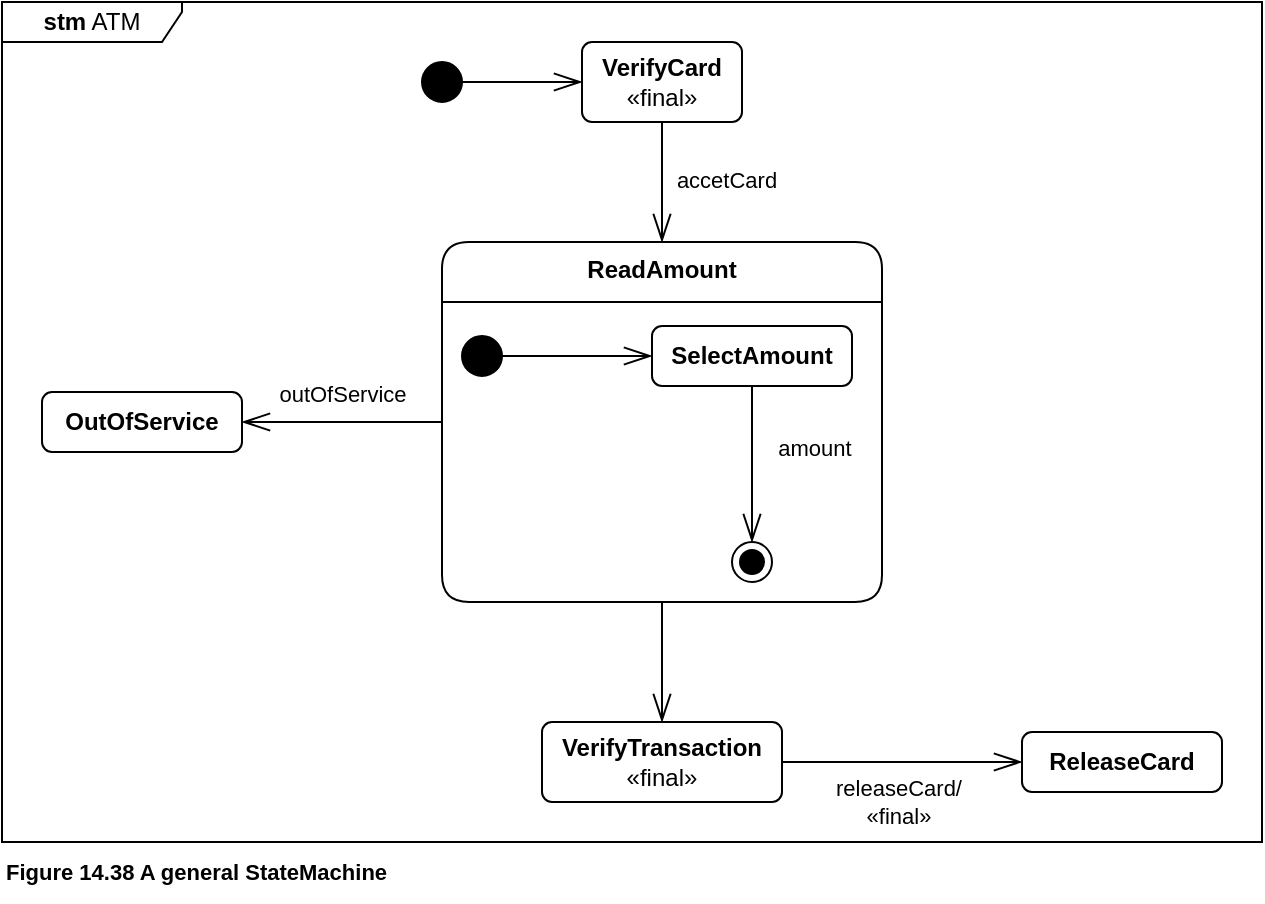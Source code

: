 <mxfile version="21.6.8" type="device" pages="3">
  <diagram name="14.38" id="muYSrXD_wJBZuwI9M9MJ">
    <mxGraphModel dx="880" dy="545" grid="1" gridSize="10" guides="1" tooltips="1" connect="1" arrows="1" fold="1" page="1" pageScale="1" pageWidth="827" pageHeight="1169" math="0" shadow="0">
      <root>
        <mxCell id="0" />
        <mxCell id="1" parent="0" />
        <mxCell id="x6MagRAZCjpWr34ipx1L-1" value="&lt;b&gt;stm&lt;/b&gt; ATM" style="shape=umlFrame;whiteSpace=wrap;html=1;pointerEvents=0;recursiveResize=0;container=1;collapsible=0;width=90;height=20;" vertex="1" parent="1">
          <mxGeometry x="10" y="10" width="630" height="420" as="geometry" />
        </mxCell>
        <mxCell id="x6MagRAZCjpWr34ipx1L-6" value="&lt;b&gt;VerifyCard&lt;/b&gt;&lt;br&gt;«final»" style="html=1;align=center;verticalAlign=middle;rounded=1;absoluteArcSize=1;arcSize=10;dashed=0;whiteSpace=wrap;" vertex="1" parent="x6MagRAZCjpWr34ipx1L-1">
          <mxGeometry x="290" y="20" width="80" height="40" as="geometry" />
        </mxCell>
        <mxCell id="x6MagRAZCjpWr34ipx1L-2" value="OutOfService" style="html=1;align=center;verticalAlign=middle;rounded=1;absoluteArcSize=1;arcSize=10;dashed=0;whiteSpace=wrap;fontStyle=1" vertex="1" parent="x6MagRAZCjpWr34ipx1L-1">
          <mxGeometry x="20" y="195" width="100" height="30" as="geometry" />
        </mxCell>
        <mxCell id="x6MagRAZCjpWr34ipx1L-20" style="edgeStyle=orthogonalEdgeStyle;shape=connector;rounded=0;orthogonalLoop=1;jettySize=auto;html=1;entryX=0;entryY=0.5;entryDx=0;entryDy=0;labelBackgroundColor=default;strokeColor=default;fontFamily=Helvetica;fontSize=11;fontColor=default;endArrow=openThin;endFill=0;endSize=12;" edge="1" parent="x6MagRAZCjpWr34ipx1L-1" source="x6MagRAZCjpWr34ipx1L-17" target="x6MagRAZCjpWr34ipx1L-19">
          <mxGeometry relative="1" as="geometry" />
        </mxCell>
        <mxCell id="x6MagRAZCjpWr34ipx1L-21" value="releaseCard/&lt;br&gt;«final»" style="edgeLabel;html=1;align=center;verticalAlign=middle;resizable=0;points=[];fontSize=11;fontFamily=Helvetica;fontColor=default;labelBackgroundColor=none;" vertex="1" connectable="0" parent="x6MagRAZCjpWr34ipx1L-20">
          <mxGeometry x="-0.533" y="-2" relative="1" as="geometry">
            <mxPoint x="30" y="18" as="offset" />
          </mxGeometry>
        </mxCell>
        <mxCell id="x6MagRAZCjpWr34ipx1L-17" value="&lt;b&gt;VerifyTransaction&lt;/b&gt;&lt;br&gt;«final»" style="html=1;align=center;verticalAlign=middle;rounded=1;absoluteArcSize=1;arcSize=10;dashed=0;whiteSpace=wrap;" vertex="1" parent="x6MagRAZCjpWr34ipx1L-1">
          <mxGeometry x="270" y="360" width="120" height="40" as="geometry" />
        </mxCell>
        <mxCell id="x6MagRAZCjpWr34ipx1L-19" value="ReleaseCard" style="html=1;align=center;verticalAlign=middle;rounded=1;absoluteArcSize=1;arcSize=10;dashed=0;whiteSpace=wrap;fontStyle=1" vertex="1" parent="x6MagRAZCjpWr34ipx1L-1">
          <mxGeometry x="510" y="365" width="100" height="30" as="geometry" />
        </mxCell>
        <mxCell id="x6MagRAZCjpWr34ipx1L-23" style="edgeStyle=orthogonalEdgeStyle;shape=connector;rounded=0;orthogonalLoop=1;jettySize=auto;html=1;labelBackgroundColor=default;strokeColor=default;fontFamily=Helvetica;fontSize=11;fontColor=default;endArrow=openThin;endFill=0;endSize=12;" edge="1" parent="x6MagRAZCjpWr34ipx1L-1" source="x6MagRAZCjpWr34ipx1L-22" target="x6MagRAZCjpWr34ipx1L-6">
          <mxGeometry relative="1" as="geometry" />
        </mxCell>
        <mxCell id="x6MagRAZCjpWr34ipx1L-22" value="" style="ellipse;fillColor=strokeColor;html=1;" vertex="1" parent="x6MagRAZCjpWr34ipx1L-1">
          <mxGeometry x="210" y="30" width="20" height="20" as="geometry" />
        </mxCell>
        <mxCell id="x6MagRAZCjpWr34ipx1L-11" style="edgeStyle=orthogonalEdgeStyle;rounded=0;orthogonalLoop=1;jettySize=auto;html=1;endArrow=openThin;endFill=0;endSize=12;" edge="1" parent="1" source="x6MagRAZCjpWr34ipx1L-3" target="x6MagRAZCjpWr34ipx1L-10">
          <mxGeometry relative="1" as="geometry" />
        </mxCell>
        <mxCell id="x6MagRAZCjpWr34ipx1L-12" value="amount" style="edgeLabel;html=1;align=center;verticalAlign=middle;resizable=0;points=[];fontSize=11;fontFamily=Helvetica;fontColor=default;labelBackgroundColor=none;" vertex="1" connectable="0" parent="x6MagRAZCjpWr34ipx1L-11">
          <mxGeometry x="-0.205" y="1" relative="1" as="geometry">
            <mxPoint x="30" as="offset" />
          </mxGeometry>
        </mxCell>
        <mxCell id="x6MagRAZCjpWr34ipx1L-3" value="&lt;b&gt;SelectAmount&lt;/b&gt;" style="html=1;align=center;verticalAlign=middle;rounded=1;absoluteArcSize=1;arcSize=10;dashed=0;whiteSpace=wrap;" vertex="1" parent="1">
          <mxGeometry x="335" y="172" width="100" height="30" as="geometry" />
        </mxCell>
        <mxCell id="x6MagRAZCjpWr34ipx1L-13" style="edgeStyle=orthogonalEdgeStyle;shape=connector;rounded=0;orthogonalLoop=1;jettySize=auto;html=1;labelBackgroundColor=default;strokeColor=default;fontFamily=Helvetica;fontSize=11;fontColor=default;endArrow=openThin;endFill=0;endSize=12;" edge="1" parent="1" source="x6MagRAZCjpWr34ipx1L-4" target="x6MagRAZCjpWr34ipx1L-2">
          <mxGeometry relative="1" as="geometry" />
        </mxCell>
        <mxCell id="x6MagRAZCjpWr34ipx1L-14" value="outOfService" style="edgeLabel;html=1;align=center;verticalAlign=middle;resizable=0;points=[];fontSize=11;fontFamily=Helvetica;fontColor=default;labelBackgroundColor=none;" vertex="1" connectable="0" parent="x6MagRAZCjpWr34ipx1L-13">
          <mxGeometry x="0.2" relative="1" as="geometry">
            <mxPoint x="10" y="-14" as="offset" />
          </mxGeometry>
        </mxCell>
        <mxCell id="x6MagRAZCjpWr34ipx1L-18" style="edgeStyle=orthogonalEdgeStyle;shape=connector;rounded=0;orthogonalLoop=1;jettySize=auto;html=1;entryX=0.5;entryY=0;entryDx=0;entryDy=0;labelBackgroundColor=default;strokeColor=default;fontFamily=Helvetica;fontSize=11;fontColor=default;endArrow=openThin;endFill=0;endSize=12;" edge="1" parent="1" source="x6MagRAZCjpWr34ipx1L-4" target="x6MagRAZCjpWr34ipx1L-17">
          <mxGeometry relative="1" as="geometry" />
        </mxCell>
        <mxCell id="x6MagRAZCjpWr34ipx1L-4" value="&lt;b&gt;ReadAmount&lt;/b&gt;" style="swimlane;fontStyle=0;align=center;verticalAlign=top;childLayout=stackLayout;horizontal=1;startSize=30;horizontalStack=0;resizeParent=1;resizeParentMax=0;resizeLast=0;collapsible=0;marginBottom=0;html=1;whiteSpace=wrap;rounded=1;" vertex="1" parent="1">
          <mxGeometry x="230" y="130" width="220" height="180" as="geometry" />
        </mxCell>
        <mxCell id="x6MagRAZCjpWr34ipx1L-9" style="edgeStyle=orthogonalEdgeStyle;rounded=0;orthogonalLoop=1;jettySize=auto;html=1;entryX=0;entryY=0.5;entryDx=0;entryDy=0;endArrow=openThin;endFill=0;endSize=12;" edge="1" parent="1" source="x6MagRAZCjpWr34ipx1L-8" target="x6MagRAZCjpWr34ipx1L-3">
          <mxGeometry relative="1" as="geometry" />
        </mxCell>
        <mxCell id="x6MagRAZCjpWr34ipx1L-8" value="" style="ellipse;fillColor=strokeColor;html=1;" vertex="1" parent="1">
          <mxGeometry x="240" y="177" width="20" height="20" as="geometry" />
        </mxCell>
        <mxCell id="x6MagRAZCjpWr34ipx1L-10" value="" style="ellipse;html=1;shape=endState;fillColor=strokeColor;" vertex="1" parent="1">
          <mxGeometry x="375" y="280" width="20" height="20" as="geometry" />
        </mxCell>
        <mxCell id="x6MagRAZCjpWr34ipx1L-15" style="edgeStyle=orthogonalEdgeStyle;shape=connector;rounded=0;orthogonalLoop=1;jettySize=auto;html=1;entryX=0.5;entryY=0;entryDx=0;entryDy=0;labelBackgroundColor=default;strokeColor=default;fontFamily=Helvetica;fontSize=11;fontColor=default;endArrow=openThin;endFill=0;endSize=12;" edge="1" parent="1" source="x6MagRAZCjpWr34ipx1L-6" target="x6MagRAZCjpWr34ipx1L-4">
          <mxGeometry relative="1" as="geometry" />
        </mxCell>
        <mxCell id="x6MagRAZCjpWr34ipx1L-16" value="accetCard" style="edgeLabel;html=1;align=center;verticalAlign=middle;resizable=0;points=[];fontSize=11;fontFamily=Helvetica;fontColor=default;labelBackgroundColor=none;" vertex="1" connectable="0" parent="x6MagRAZCjpWr34ipx1L-15">
          <mxGeometry x="-0.033" y="2" relative="1" as="geometry">
            <mxPoint x="30" as="offset" />
          </mxGeometry>
        </mxCell>
        <mxCell id="x6MagRAZCjpWr34ipx1L-24" value="&lt;b&gt;Figure 14.38 A general StateMachine&lt;/b&gt;" style="text;html=1;align=left;verticalAlign=middle;resizable=0;points=[];autosize=1;strokeColor=none;fillColor=none;fontSize=11;fontFamily=Helvetica;fontColor=default;" vertex="1" parent="1">
          <mxGeometry x="10" y="430" width="210" height="30" as="geometry" />
        </mxCell>
      </root>
    </mxGraphModel>
  </diagram>
  <diagram id="y1E0OuZlgORQM4tfEIrC" name="14.39">
    <mxGraphModel dx="880" dy="545" grid="1" gridSize="10" guides="1" tooltips="1" connect="1" arrows="1" fold="1" page="1" pageScale="1" pageWidth="827" pageHeight="1169" math="0" shadow="0">
      <root>
        <mxCell id="0" />
        <mxCell id="1" parent="0" />
        <mxCell id="Cckj9C9zQ7FUPfG9Obl1-1" value="&lt;b&gt;stm&lt;/b&gt; ATM «extended»" style="shape=umlFrame;whiteSpace=wrap;html=1;pointerEvents=0;recursiveResize=0;container=1;collapsible=0;width=140;height=20;" vertex="1" parent="1">
          <mxGeometry x="10" y="10" width="360" height="330" as="geometry" />
        </mxCell>
        <mxCell id="Cckj9C9zQ7FUPfG9Obl1-6" value="&lt;b&gt;VerifyTransaction&lt;/b&gt;&lt;br&gt;«extended»" style="html=1;align=center;verticalAlign=middle;rounded=1;absoluteArcSize=1;arcSize=10;dashed=0;whiteSpace=wrap;" vertex="1" parent="Cckj9C9zQ7FUPfG9Obl1-1">
          <mxGeometry x="120" y="270" width="120" height="40" as="geometry" />
        </mxCell>
        <mxCell id="Cckj9C9zQ7FUPfG9Obl1-29" value="«extended»" style="ellipse;html=1;shape=endState;fillColor=strokeColor;fontFamily=Helvetica;fontSize=11;fontColor=default;spacingTop=50;opacity=50;" vertex="1" parent="Cckj9C9zQ7FUPfG9Obl1-1">
          <mxGeometry x="90" y="150" width="20" height="20" as="geometry" />
        </mxCell>
        <mxCell id="Cckj9C9zQ7FUPfG9Obl1-25" style="edgeStyle=orthogonalEdgeStyle;shape=connector;rounded=0;orthogonalLoop=1;jettySize=auto;html=1;exitX=1;exitY=0.5;exitDx=0;exitDy=0;entryX=0.5;entryY=0;entryDx=0;entryDy=0;labelBackgroundColor=default;strokeColor=default;fontFamily=Helvetica;fontSize=11;fontColor=default;endArrow=openThin;endFill=0;endSize=12;" edge="1" parent="1" source="Cckj9C9zQ7FUPfG9Obl1-12" target="Cckj9C9zQ7FUPfG9Obl1-24">
          <mxGeometry relative="1" as="geometry" />
        </mxCell>
        <mxCell id="Cckj9C9zQ7FUPfG9Obl1-26" value="otherAmount" style="edgeLabel;html=1;align=center;verticalAlign=middle;resizable=0;points=[];fontSize=11;fontFamily=Helvetica;fontColor=default;" vertex="1" connectable="0" parent="Cckj9C9zQ7FUPfG9Obl1-25">
          <mxGeometry x="-0.31" relative="1" as="geometry">
            <mxPoint y="-14" as="offset" />
          </mxGeometry>
        </mxCell>
        <mxCell id="Cckj9C9zQ7FUPfG9Obl1-12" value="&lt;b&gt;SelectAmount&lt;/b&gt;&lt;br&gt;«extended»" style="html=1;align=center;verticalAlign=middle;rounded=1;absoluteArcSize=1;arcSize=10;dashed=0;whiteSpace=wrap;" vertex="1" parent="1">
          <mxGeometry x="60" y="90" width="100" height="40" as="geometry" />
        </mxCell>
        <mxCell id="Cckj9C9zQ7FUPfG9Obl1-16" value="&lt;b&gt;ReadAmount &lt;/b&gt;«extended»" style="swimlane;fontStyle=0;align=center;verticalAlign=top;childLayout=stackLayout;horizontal=1;startSize=30;horizontalStack=0;resizeParent=1;resizeParentMax=0;resizeLast=0;collapsible=0;marginBottom=0;html=1;whiteSpace=wrap;rounded=1;" vertex="1" parent="1">
          <mxGeometry x="40" y="40" width="300" height="180" as="geometry" />
        </mxCell>
        <mxCell id="Cckj9C9zQ7FUPfG9Obl1-22" value="&lt;b&gt;Figure 14.39 An extended StateMachine&lt;/b&gt;" style="text;html=1;align=left;verticalAlign=middle;resizable=0;points=[];autosize=1;strokeColor=none;fillColor=none;fontSize=11;fontFamily=Helvetica;fontColor=default;" vertex="1" parent="1">
          <mxGeometry x="10" y="340" width="230" height="30" as="geometry" />
        </mxCell>
        <mxCell id="Cckj9C9zQ7FUPfG9Obl1-15" style="edgeStyle=orthogonalEdgeStyle;shape=connector;rounded=0;orthogonalLoop=1;jettySize=auto;html=1;labelBackgroundColor=default;strokeColor=default;fontFamily=Helvetica;fontSize=11;fontColor=default;endArrow=openThin;endFill=0;endSize=12;exitX=0.5;exitY=0;exitDx=0;exitDy=0;" edge="1" parent="1" source="Cckj9C9zQ7FUPfG9Obl1-6" target="Cckj9C9zQ7FUPfG9Obl1-16">
          <mxGeometry relative="1" as="geometry" />
        </mxCell>
        <mxCell id="Cckj9C9zQ7FUPfG9Obl1-23" value="rejectTransaction" style="edgeLabel;html=1;align=center;verticalAlign=middle;resizable=0;points=[];fontSize=11;fontFamily=Helvetica;fontColor=default;" vertex="1" connectable="0" parent="Cckj9C9zQ7FUPfG9Obl1-15">
          <mxGeometry x="-0.1" relative="1" as="geometry">
            <mxPoint x="-50" as="offset" />
          </mxGeometry>
        </mxCell>
        <mxCell id="Cckj9C9zQ7FUPfG9Obl1-30" style="edgeStyle=orthogonalEdgeStyle;shape=connector;rounded=0;orthogonalLoop=1;jettySize=auto;html=1;entryX=1;entryY=0.5;entryDx=0;entryDy=0;labelBackgroundColor=default;strokeColor=default;fontFamily=Helvetica;fontSize=11;fontColor=default;endArrow=openThin;endFill=0;endSize=12;" edge="1" parent="1" source="Cckj9C9zQ7FUPfG9Obl1-24" target="Cckj9C9zQ7FUPfG9Obl1-29">
          <mxGeometry relative="1" as="geometry" />
        </mxCell>
        <mxCell id="Cckj9C9zQ7FUPfG9Obl1-31" value="ok" style="edgeLabel;html=1;align=center;verticalAlign=middle;resizable=0;points=[];fontSize=11;fontFamily=Helvetica;fontColor=default;" vertex="1" connectable="0" parent="Cckj9C9zQ7FUPfG9Obl1-30">
          <mxGeometry x="-0.044" relative="1" as="geometry">
            <mxPoint y="-10" as="offset" />
          </mxGeometry>
        </mxCell>
        <mxCell id="Cckj9C9zQ7FUPfG9Obl1-24" value="&lt;b&gt;EnterAmount&lt;/b&gt;" style="html=1;align=center;verticalAlign=middle;rounded=1;absoluteArcSize=1;arcSize=10;dashed=0;whiteSpace=wrap;" vertex="1" parent="1">
          <mxGeometry x="210" y="155" width="100" height="30" as="geometry" />
        </mxCell>
      </root>
    </mxGraphModel>
  </diagram>
  <diagram name="14.40" id="83T3AhoQwx-xXU_sqquM">
    <mxGraphModel dx="880" dy="545" grid="1" gridSize="10" guides="1" tooltips="1" connect="1" arrows="1" fold="1" page="1" pageScale="1" pageWidth="827" pageHeight="1169" math="0" shadow="0">
      <root>
        <mxCell id="S-WE2gxBHM83OPYj1GKz-0" />
        <mxCell id="S-WE2gxBHM83OPYj1GKz-1" parent="S-WE2gxBHM83OPYj1GKz-0" />
        <mxCell id="S-WE2gxBHM83OPYj1GKz-2" value="&lt;b&gt;stm&lt;/b&gt; ATM «extended»" style="shape=umlFrame;whiteSpace=wrap;html=1;pointerEvents=0;recursiveResize=0;container=1;collapsible=0;width=140;height=20;" vertex="1" parent="S-WE2gxBHM83OPYj1GKz-1">
          <mxGeometry x="10" y="10" width="360" height="290" as="geometry" />
        </mxCell>
        <mxCell id="S-WE2gxBHM83OPYj1GKz-3" value="&lt;b&gt;ReleaseCard&lt;/b&gt;&lt;br&gt;«extended»" style="html=1;align=center;verticalAlign=middle;rounded=1;absoluteArcSize=1;arcSize=10;dashed=0;whiteSpace=wrap;" vertex="1" parent="S-WE2gxBHM83OPYj1GKz-2">
          <mxGeometry x="210" y="230" width="100" height="40" as="geometry" />
        </mxCell>
        <mxCell id="S-WE2gxBHM83OPYj1GKz-5" style="edgeStyle=orthogonalEdgeStyle;shape=connector;rounded=0;orthogonalLoop=1;jettySize=auto;html=1;exitX=1;exitY=0.5;exitDx=0;exitDy=0;entryX=0.82;entryY=-0.05;entryDx=0;entryDy=0;labelBackgroundColor=default;strokeColor=default;fontFamily=Helvetica;fontSize=11;fontColor=default;endArrow=openThin;endFill=0;endSize=12;entryPerimeter=0;shadow=0;" edge="1" parent="S-WE2gxBHM83OPYj1GKz-1" source="S-WE2gxBHM83OPYj1GKz-7" target="S-WE2gxBHM83OPYj1GKz-3">
          <mxGeometry relative="1" as="geometry">
            <mxPoint x="260" y="155" as="targetPoint" />
          </mxGeometry>
        </mxCell>
        <mxCell id="S-WE2gxBHM83OPYj1GKz-6" value="abort" style="edgeLabel;html=1;align=center;verticalAlign=middle;resizable=0;points=[];fontSize=11;fontFamily=Helvetica;fontColor=default;" vertex="1" connectable="0" parent="S-WE2gxBHM83OPYj1GKz-5">
          <mxGeometry x="-0.31" relative="1" as="geometry">
            <mxPoint y="-14" as="offset" />
          </mxGeometry>
        </mxCell>
        <mxCell id="S-WE2gxBHM83OPYj1GKz-7" value="&lt;b&gt;SelectAmount&lt;/b&gt;&lt;br&gt;«extended»" style="html=1;align=center;verticalAlign=middle;rounded=1;absoluteArcSize=1;arcSize=10;dashed=0;whiteSpace=wrap;" vertex="1" parent="S-WE2gxBHM83OPYj1GKz-1">
          <mxGeometry x="60" y="90" width="100" height="40" as="geometry" />
        </mxCell>
        <mxCell id="S-WE2gxBHM83OPYj1GKz-8" value="&lt;b&gt;ReadAmount &lt;/b&gt;«extended»" style="swimlane;fontStyle=0;align=center;verticalAlign=top;childLayout=stackLayout;horizontal=1;startSize=30;horizontalStack=0;resizeParent=1;resizeParentMax=0;resizeLast=0;collapsible=0;marginBottom=0;html=1;whiteSpace=wrap;rounded=1;" vertex="1" parent="S-WE2gxBHM83OPYj1GKz-1">
          <mxGeometry x="40" y="40" width="300" height="180" as="geometry" />
        </mxCell>
        <mxCell id="S-WE2gxBHM83OPYj1GKz-9" value="&lt;b&gt;Figure 14.40 Adding Transitions&lt;/b&gt;" style="text;html=1;align=left;verticalAlign=middle;resizable=0;points=[];autosize=1;strokeColor=none;fillColor=none;fontSize=11;fontFamily=Helvetica;fontColor=default;" vertex="1" parent="S-WE2gxBHM83OPYj1GKz-1">
          <mxGeometry x="10" y="300" width="190" height="30" as="geometry" />
        </mxCell>
        <mxCell id="_yT3fJ7vY_UWa5g8LUTI-1" style="edgeStyle=orthogonalEdgeStyle;shape=connector;rounded=0;orthogonalLoop=1;jettySize=auto;html=1;exitX=1;exitY=0.5;exitDx=0;exitDy=0;entryX=0.25;entryY=0;entryDx=0;entryDy=0;labelBackgroundColor=default;strokeColor=default;fontFamily=Helvetica;fontSize=11;fontColor=default;endArrow=openThin;endFill=0;endSize=12;" edge="1" parent="S-WE2gxBHM83OPYj1GKz-1" source="_yT3fJ7vY_UWa5g8LUTI-0" target="S-WE2gxBHM83OPYj1GKz-3">
          <mxGeometry relative="1" as="geometry" />
        </mxCell>
        <mxCell id="_yT3fJ7vY_UWa5g8LUTI-2" value="abort" style="edgeLabel;html=1;align=center;verticalAlign=middle;resizable=0;points=[];fontSize=11;fontFamily=Helvetica;fontColor=default;" vertex="1" connectable="0" parent="_yT3fJ7vY_UWa5g8LUTI-1">
          <mxGeometry x="-0.297" y="1" relative="1" as="geometry">
            <mxPoint x="10" y="-10" as="offset" />
          </mxGeometry>
        </mxCell>
        <mxCell id="_yT3fJ7vY_UWa5g8LUTI-0" value="&lt;b&gt;EnterAmount&lt;/b&gt;&lt;br&gt;«extended»" style="html=1;align=center;verticalAlign=middle;rounded=1;absoluteArcSize=1;arcSize=10;dashed=0;whiteSpace=wrap;" vertex="1" parent="S-WE2gxBHM83OPYj1GKz-1">
          <mxGeometry x="60" y="160" width="100" height="40" as="geometry" />
        </mxCell>
      </root>
    </mxGraphModel>
  </diagram>
</mxfile>
